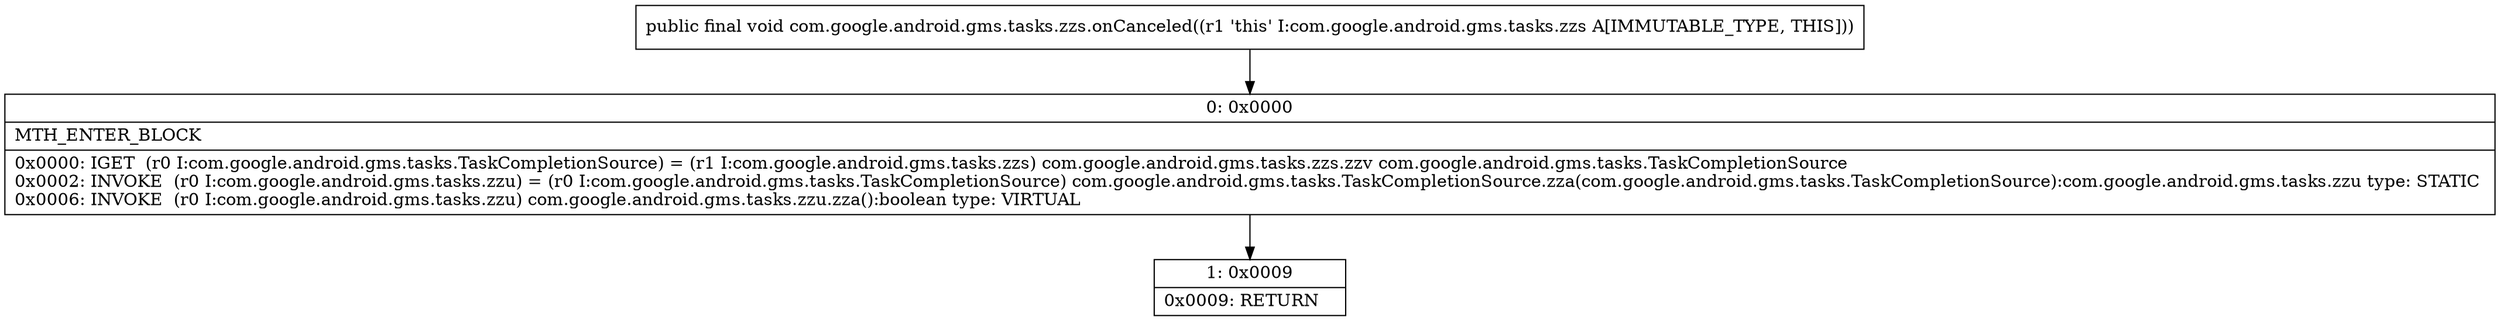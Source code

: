 digraph "CFG forcom.google.android.gms.tasks.zzs.onCanceled()V" {
Node_0 [shape=record,label="{0\:\ 0x0000|MTH_ENTER_BLOCK\l|0x0000: IGET  (r0 I:com.google.android.gms.tasks.TaskCompletionSource) = (r1 I:com.google.android.gms.tasks.zzs) com.google.android.gms.tasks.zzs.zzv com.google.android.gms.tasks.TaskCompletionSource \l0x0002: INVOKE  (r0 I:com.google.android.gms.tasks.zzu) = (r0 I:com.google.android.gms.tasks.TaskCompletionSource) com.google.android.gms.tasks.TaskCompletionSource.zza(com.google.android.gms.tasks.TaskCompletionSource):com.google.android.gms.tasks.zzu type: STATIC \l0x0006: INVOKE  (r0 I:com.google.android.gms.tasks.zzu) com.google.android.gms.tasks.zzu.zza():boolean type: VIRTUAL \l}"];
Node_1 [shape=record,label="{1\:\ 0x0009|0x0009: RETURN   \l}"];
MethodNode[shape=record,label="{public final void com.google.android.gms.tasks.zzs.onCanceled((r1 'this' I:com.google.android.gms.tasks.zzs A[IMMUTABLE_TYPE, THIS])) }"];
MethodNode -> Node_0;
Node_0 -> Node_1;
}

